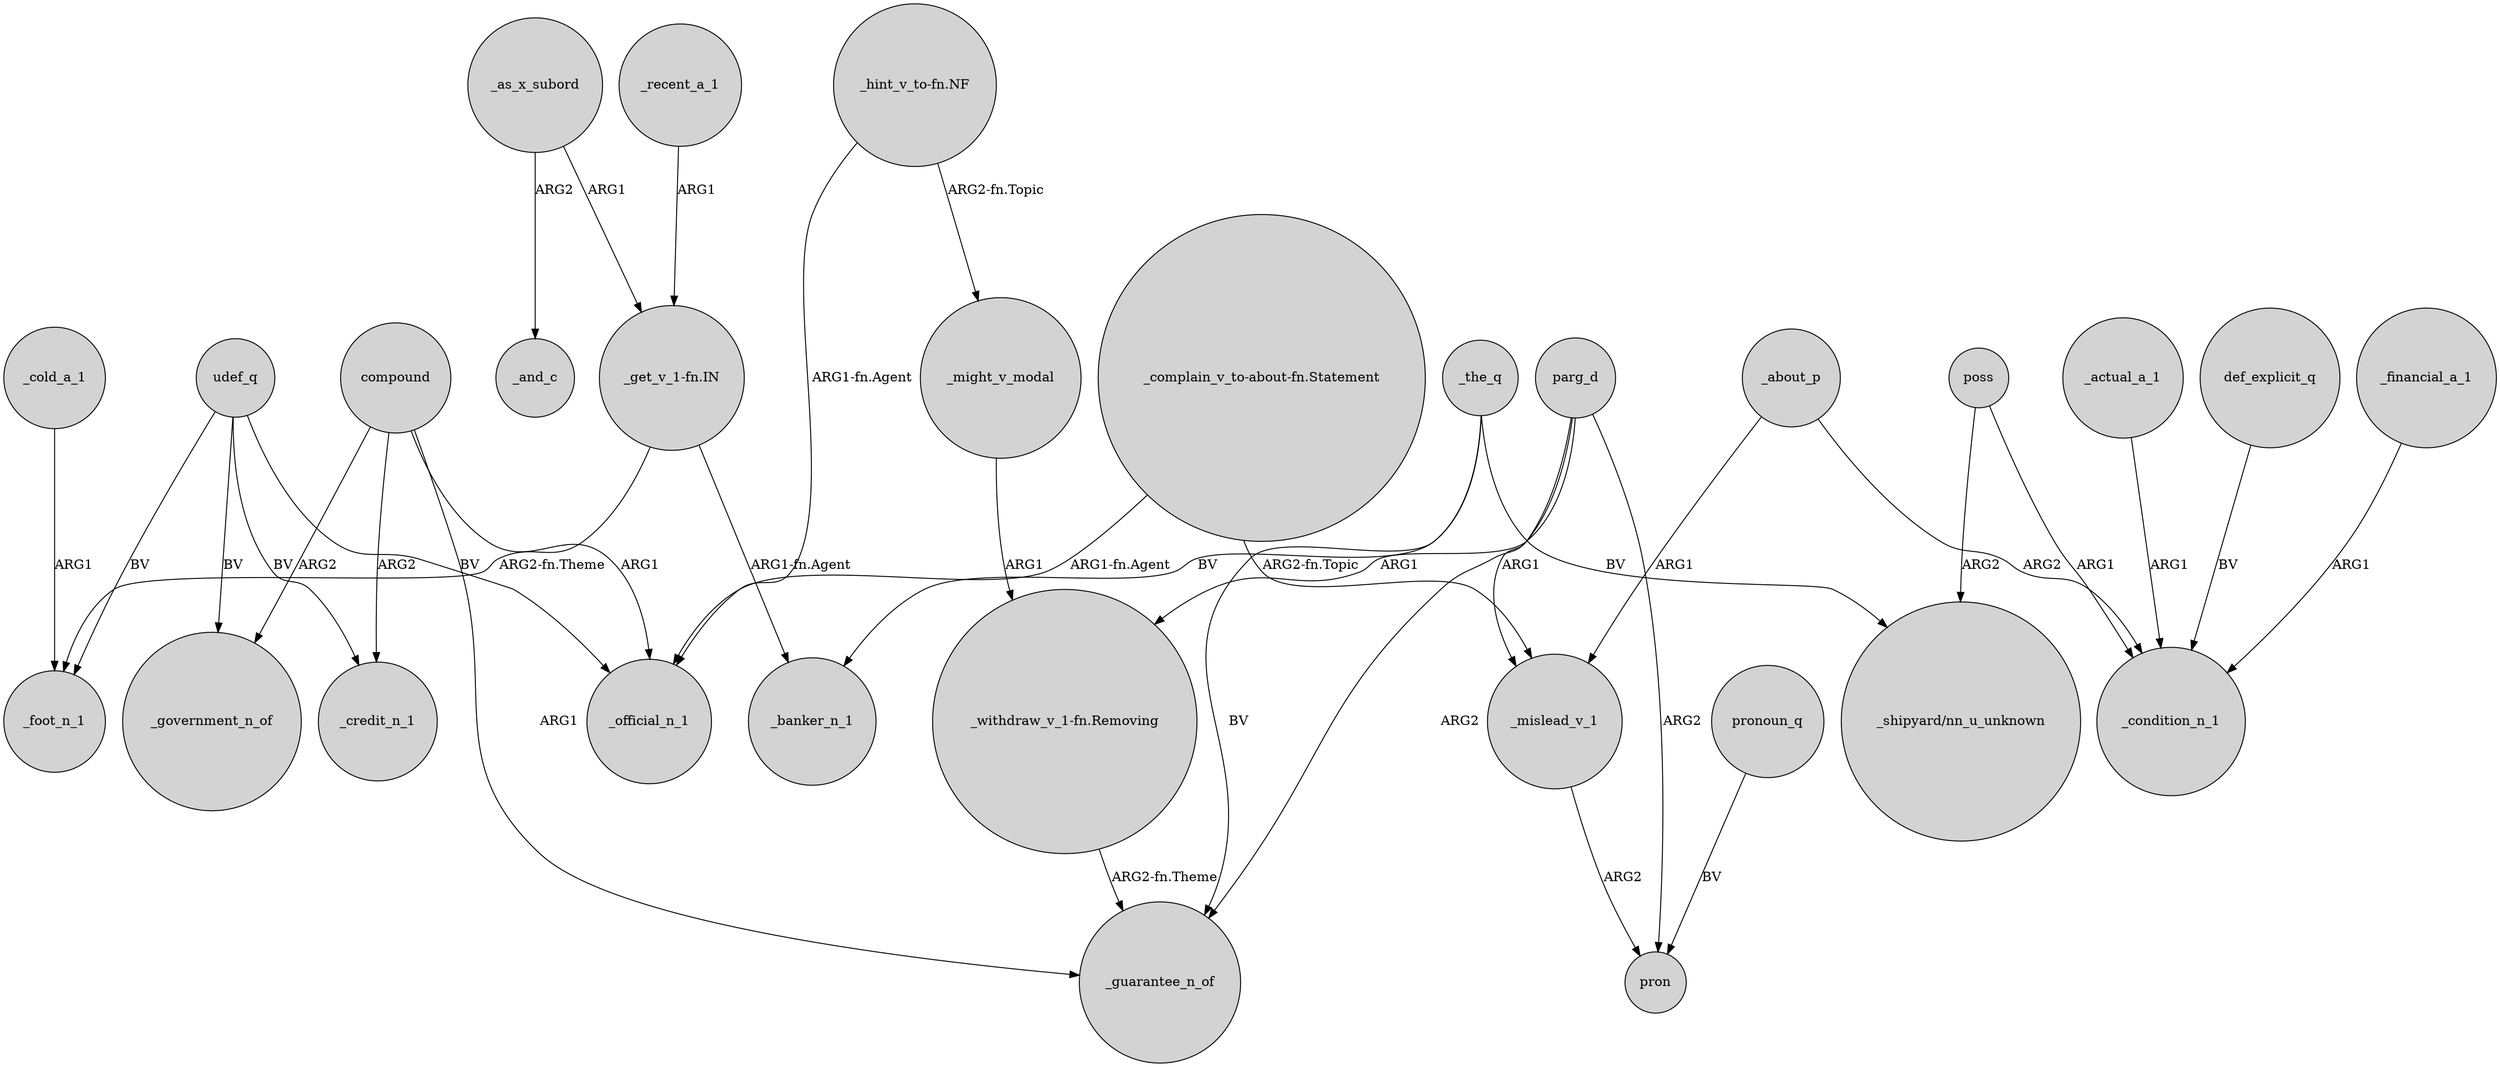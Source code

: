 digraph {
	node [shape=circle style=filled]
	_cold_a_1 -> _foot_n_1 [label=ARG1]
	_might_v_modal -> "_withdraw_v_1-fn.Removing" [label=ARG1]
	_the_q -> _banker_n_1 [label=BV]
	_about_p -> _mislead_v_1 [label=ARG1]
	udef_q -> _credit_n_1 [label=BV]
	"_get_v_1-fn.IN" -> _foot_n_1 [label="ARG2-fn.Theme"]
	compound -> _government_n_of [label=ARG2]
	udef_q -> _government_n_of [label=BV]
	compound -> _credit_n_1 [label=ARG2]
	def_explicit_q -> _condition_n_1 [label=BV]
	_the_q -> _guarantee_n_of [label=BV]
	parg_d -> pron [label=ARG2]
	pronoun_q -> pron [label=BV]
	udef_q -> _foot_n_1 [label=BV]
	"_withdraw_v_1-fn.Removing" -> _guarantee_n_of [label="ARG2-fn.Theme"]
	udef_q -> _official_n_1 [label=BV]
	_about_p -> _condition_n_1 [label=ARG2]
	_as_x_subord -> _and_c [label=ARG2]
	_actual_a_1 -> _condition_n_1 [label=ARG1]
	parg_d -> _guarantee_n_of [label=ARG2]
	"_hint_v_to-fn.NF" -> _official_n_1 [label="ARG1-fn.Agent"]
	_the_q -> "_shipyard/nn_u_unknown" [label=BV]
	parg_d -> _mislead_v_1 [label=ARG1]
	"_complain_v_to-about-fn.Statement" -> _mislead_v_1 [label="ARG2-fn.Topic"]
	"_complain_v_to-about-fn.Statement" -> _official_n_1 [label="ARG1-fn.Agent"]
	_recent_a_1 -> "_get_v_1-fn.IN" [label=ARG1]
	compound -> _official_n_1 [label=ARG1]
	poss -> _condition_n_1 [label=ARG1]
	_financial_a_1 -> _condition_n_1 [label=ARG1]
	"_hint_v_to-fn.NF" -> _might_v_modal [label="ARG2-fn.Topic"]
	compound -> _guarantee_n_of [label=ARG1]
	poss -> "_shipyard/nn_u_unknown" [label=ARG2]
	_mislead_v_1 -> pron [label=ARG2]
	_as_x_subord -> "_get_v_1-fn.IN" [label=ARG1]
	parg_d -> "_withdraw_v_1-fn.Removing" [label=ARG1]
	"_get_v_1-fn.IN" -> _banker_n_1 [label="ARG1-fn.Agent"]
}
